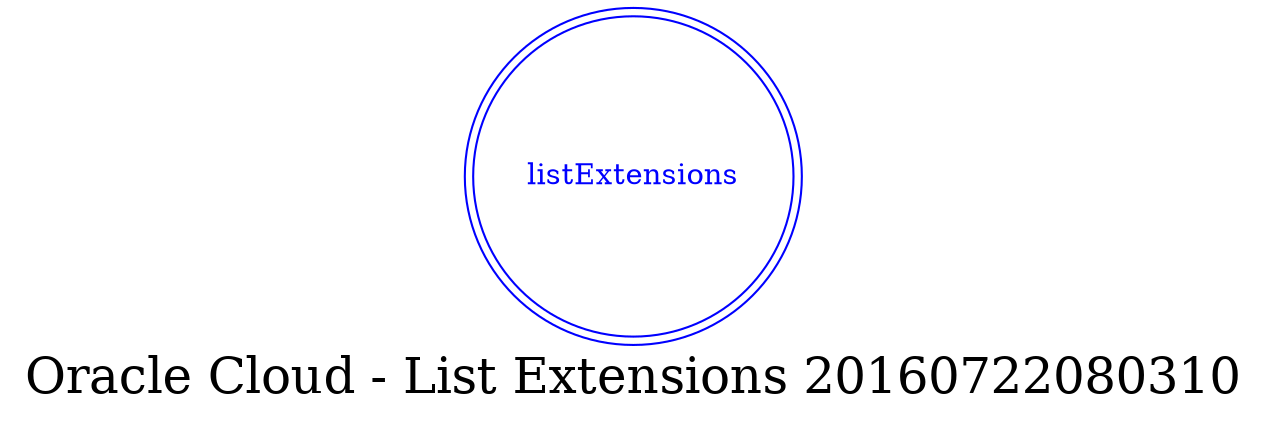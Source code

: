 digraph LexiconGraph {
graph[label="Oracle Cloud - List Extensions 20160722080310", fontsize=24]
splines=true
"listExtensions" [color=blue, fontcolor=blue, shape=doublecircle]
}
